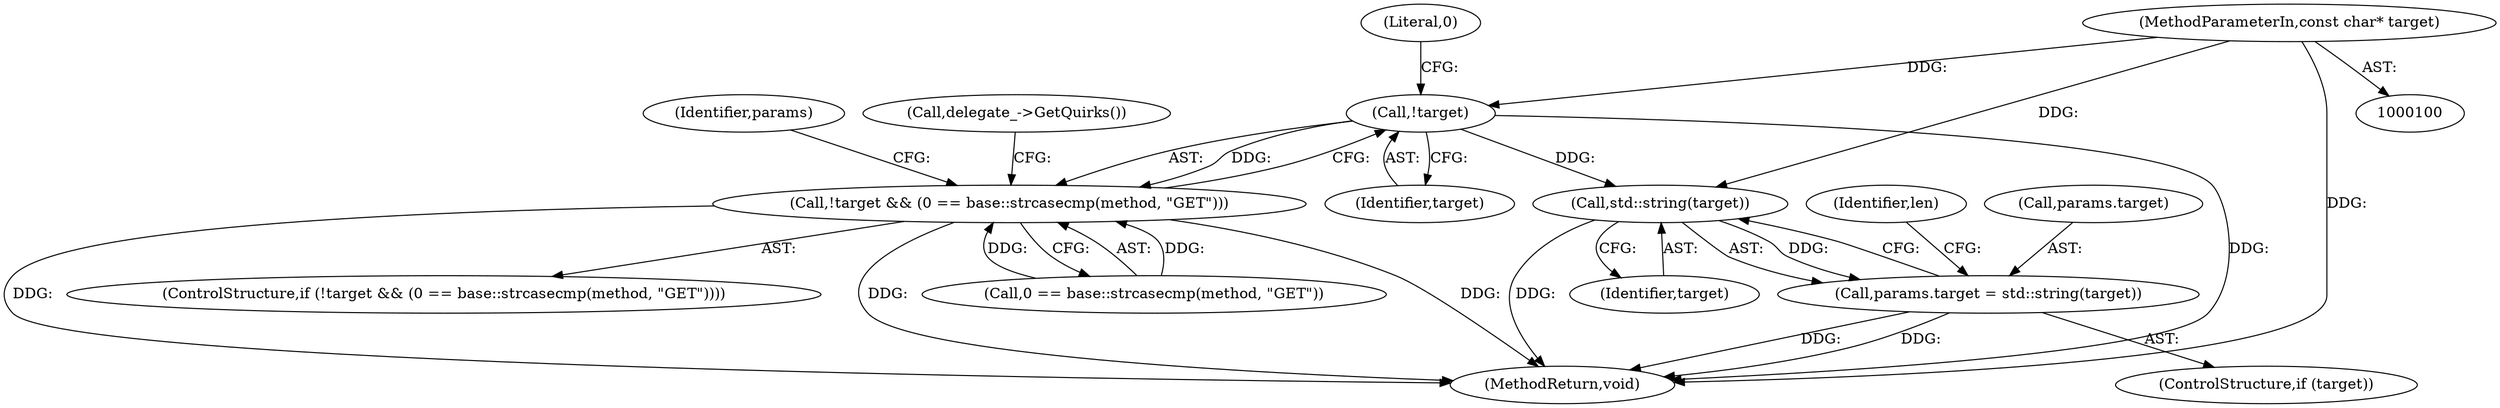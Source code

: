 digraph "1_Chrome_ea3d1d84be3d6f97bf50e76511c9e26af6895533_6@del" {
"1000103" [label="(MethodParameterIn,const char* target)"];
"1000120" [label="(Call,!target)"];
"1000119" [label="(Call,!target && (0 == base::strcasecmp(method, \"GET\")))"];
"1000165" [label="(Call,std::string(target))"];
"1000161" [label="(Call,params.target = std::string(target))"];
"1000205" [label="(MethodReturn,void)"];
"1000122" [label="(Call,0 == base::strcasecmp(method, \"GET\"))"];
"1000120" [label="(Call,!target)"];
"1000159" [label="(ControlStructure,if (target))"];
"1000119" [label="(Call,!target && (0 == base::strcasecmp(method, \"GET\")))"];
"1000118" [label="(ControlStructure,if (!target && (0 == base::strcasecmp(method, \"GET\"))))"];
"1000151" [label="(Identifier,params)"];
"1000168" [label="(Identifier,len)"];
"1000130" [label="(Call,delegate_->GetQuirks())"];
"1000123" [label="(Literal,0)"];
"1000161" [label="(Call,params.target = std::string(target))"];
"1000121" [label="(Identifier,target)"];
"1000162" [label="(Call,params.target)"];
"1000165" [label="(Call,std::string(target))"];
"1000166" [label="(Identifier,target)"];
"1000103" [label="(MethodParameterIn,const char* target)"];
"1000103" -> "1000100"  [label="AST: "];
"1000103" -> "1000205"  [label="DDG: "];
"1000103" -> "1000120"  [label="DDG: "];
"1000103" -> "1000165"  [label="DDG: "];
"1000120" -> "1000119"  [label="AST: "];
"1000120" -> "1000121"  [label="CFG: "];
"1000121" -> "1000120"  [label="AST: "];
"1000123" -> "1000120"  [label="CFG: "];
"1000119" -> "1000120"  [label="CFG: "];
"1000120" -> "1000205"  [label="DDG: "];
"1000120" -> "1000119"  [label="DDG: "];
"1000120" -> "1000165"  [label="DDG: "];
"1000119" -> "1000118"  [label="AST: "];
"1000119" -> "1000122"  [label="CFG: "];
"1000122" -> "1000119"  [label="AST: "];
"1000130" -> "1000119"  [label="CFG: "];
"1000151" -> "1000119"  [label="CFG: "];
"1000119" -> "1000205"  [label="DDG: "];
"1000119" -> "1000205"  [label="DDG: "];
"1000119" -> "1000205"  [label="DDG: "];
"1000122" -> "1000119"  [label="DDG: "];
"1000122" -> "1000119"  [label="DDG: "];
"1000165" -> "1000161"  [label="AST: "];
"1000165" -> "1000166"  [label="CFG: "];
"1000166" -> "1000165"  [label="AST: "];
"1000161" -> "1000165"  [label="CFG: "];
"1000165" -> "1000205"  [label="DDG: "];
"1000165" -> "1000161"  [label="DDG: "];
"1000161" -> "1000159"  [label="AST: "];
"1000162" -> "1000161"  [label="AST: "];
"1000168" -> "1000161"  [label="CFG: "];
"1000161" -> "1000205"  [label="DDG: "];
"1000161" -> "1000205"  [label="DDG: "];
}
